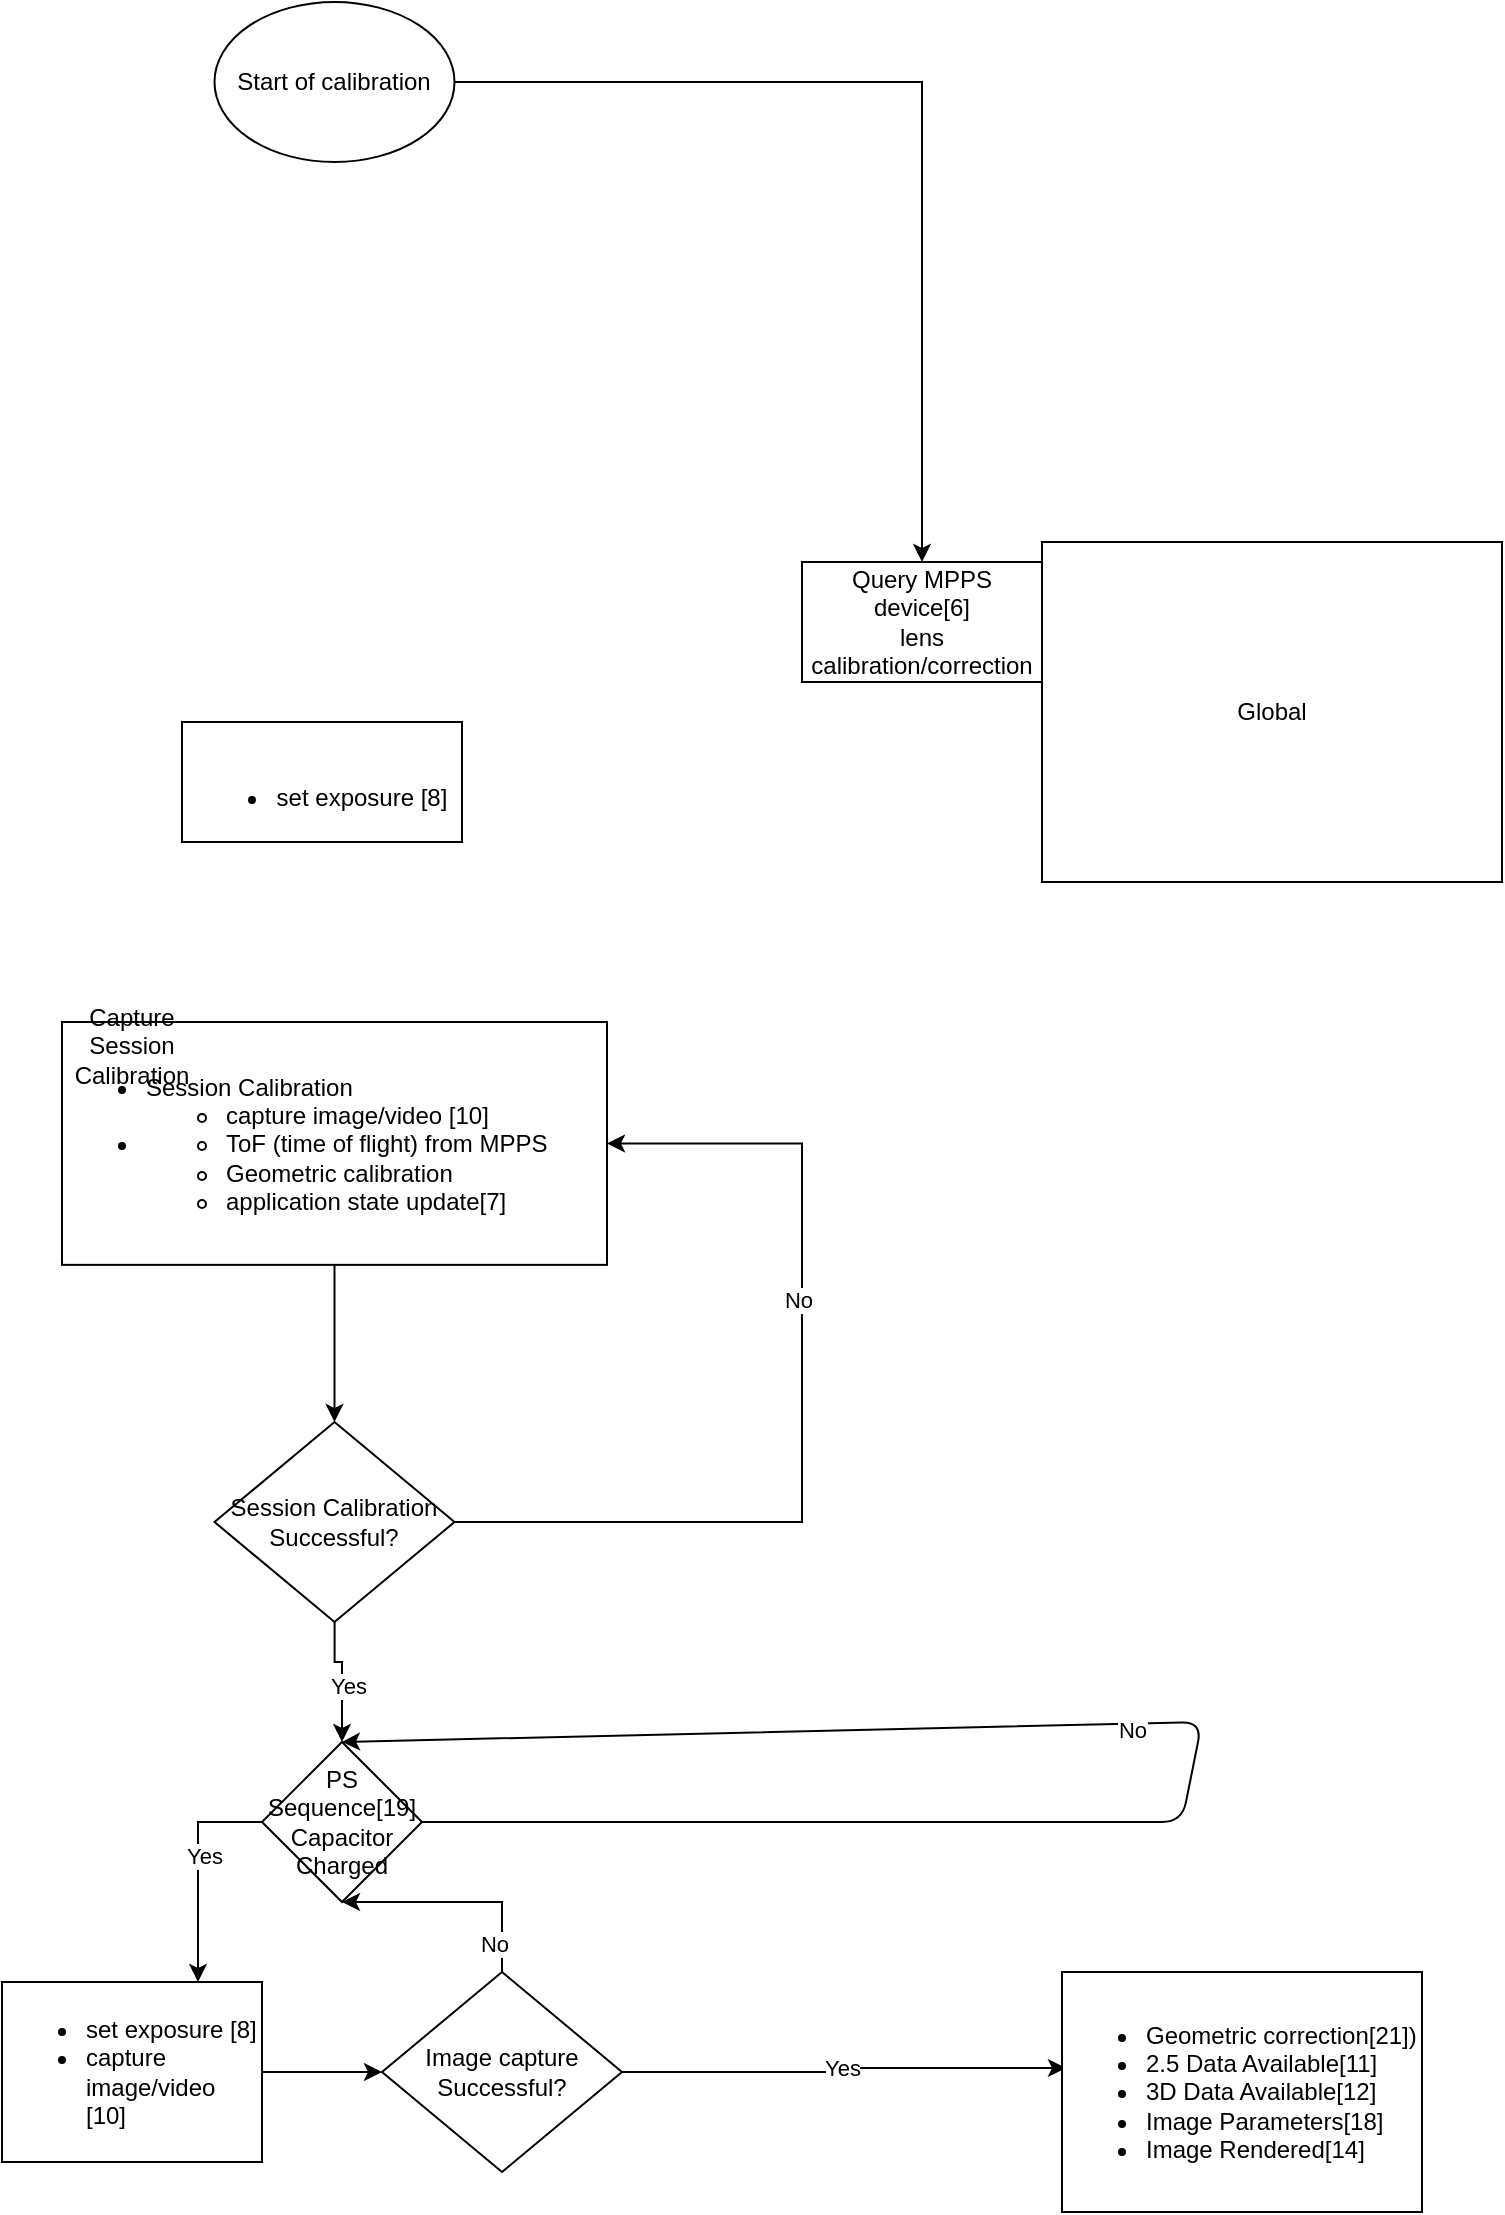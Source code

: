 <mxfile type="device" version="14.2.7"><diagram id="kpHh2OIZ8mG39EKhnk14" name="Page-1"><mxGraphModel grid="1" shadow="0" math="0" pageHeight="1100" pageWidth="850" pageScale="1" page="1" fold="1" arrows="1" connect="1" tooltips="1" guides="1" gridSize="10" dy="1888" dx="1422"><root><mxCell id="0" /><mxCell id="1" parent="0" /><mxCell id="j9jqRA6r4eVJQh8rrNAO-1" parent="1" edge="1" target="j9jqRA6r4eVJQh8rrNAO-6" source="j9jqRA6r4eVJQh8rrNAO-8" style="edgeStyle=orthogonalEdgeStyle;rounded=0;orthogonalLoop=1;jettySize=auto;html=1;entryX=0.5;entryY=0;entryDx=0;entryDy=0;"><mxGeometry as="geometry" relative="1"><mxPoint as="targetPoint" y="410" x="170" /></mxGeometry></mxCell><mxCell id="j9jqRA6r4eVJQh8rrNAO-2" parent="1" edge="1" target="j9jqRA6r4eVJQh8rrNAO-8" source="j9jqRA6r4eVJQh8rrNAO-6" style="edgeStyle=orthogonalEdgeStyle;rounded=0;orthogonalLoop=1;jettySize=auto;html=1;entryX=1;entryY=0.5;entryDx=0;entryDy=0;exitX=1;exitY=0.5;exitDx=0;exitDy=0;"><mxGeometry as="geometry" relative="1"><Array as="points"><mxPoint y="260" x="450" /><mxPoint y="71" x="450" /></Array></mxGeometry></mxCell><mxCell id="j9jqRA6r4eVJQh8rrNAO-3" value="No" parent="j9jqRA6r4eVJQh8rrNAO-2" style="edgeLabel;html=1;align=center;verticalAlign=middle;resizable=0;points=[];" connectable="0" vertex="1"><mxGeometry as="geometry" relative="1" y="2" x="0.237"><mxPoint as="offset" /></mxGeometry></mxCell><mxCell id="j9jqRA6r4eVJQh8rrNAO-4" parent="1" edge="1" target="eZWw6NfoZHOCG3L8P5hK-1" source="j9jqRA6r4eVJQh8rrNAO-6" style="edgeStyle=orthogonalEdgeStyle;rounded=0;orthogonalLoop=1;jettySize=auto;html=1;entryX=0.5;entryY=0;entryDx=0;entryDy=0;"><mxGeometry as="geometry" relative="1"><Array as="points"><mxPoint y="330" x="216" /><mxPoint y="330" x="220" /></Array><mxPoint as="targetPoint" y="370" x="440" /></mxGeometry></mxCell><mxCell id="j9jqRA6r4eVJQh8rrNAO-5" value="Yes" parent="j9jqRA6r4eVJQh8rrNAO-4" style="edgeLabel;html=1;align=center;verticalAlign=middle;resizable=0;points=[];" connectable="0" vertex="1"><mxGeometry as="geometry" relative="1" y="3" x="0.117"><mxPoint as="offset" /></mxGeometry></mxCell><mxCell id="j9jqRA6r4eVJQh8rrNAO-6" value="Session Calibration Successful?" parent="1" style="rhombus;whiteSpace=wrap;html=1;" vertex="1"><mxGeometry as="geometry" y="210" x="156.25" height="100" width="120" /></mxCell><mxCell id="j9jqRA6r4eVJQh8rrNAO-7" value="" parent="1" style="group" connectable="0" vertex="1"><mxGeometry as="geometry" y="10" x="80" height="170" width="272.5" /></mxCell><mxCell id="j9jqRA6r4eVJQh8rrNAO-8" value="&lt;ul&gt;&lt;li&gt;Session Calibration&lt;ul&gt;&lt;li&gt;capture image/video [10]&lt;/li&gt;&lt;/ul&gt;&lt;/li&gt;&lt;li&gt;&lt;ul&gt;&lt;li&gt;ToF (time of flight) from MPPS&lt;br&gt;&lt;/li&gt;&lt;li&gt;Geometric calibration&lt;/li&gt;&lt;li&gt;application state update[7]&lt;/li&gt;&lt;/ul&gt;&lt;/li&gt;&lt;/ul&gt;" parent="j9jqRA6r4eVJQh8rrNAO-7" style="rounded=0;whiteSpace=wrap;html=1;align=left;" vertex="1"><mxGeometry as="geometry" height="121.429" width="272.5" /></mxCell><mxCell id="j9jqRA6r4eVJQh8rrNAO-9" value="Capture Session Calibration" parent="j9jqRA6r4eVJQh8rrNAO-7" style="text;html=1;strokeColor=none;fillColor=none;align=center;verticalAlign=middle;whiteSpace=wrap;rounded=0;" vertex="1"><mxGeometry as="geometry" x="15.139" height="24.286" width="40.366" /></mxCell><mxCell id="j9jqRA6r4eVJQh8rrNAO-10" parent="1" edge="1" target="eZWw6NfoZHOCG3L8P5hK-1" source="j9jqRA6r4eVJQh8rrNAO-13" style="edgeStyle=orthogonalEdgeStyle;rounded=0;orthogonalLoop=1;jettySize=auto;html=1;entryX=0.5;entryY=1;entryDx=0;entryDy=0;exitX=0.5;exitY=0;exitDx=0;exitDy=0;"><mxGeometry as="geometry" relative="1"><Array as="points"><mxPoint y="450" x="300" /></Array><mxPoint as="targetPoint" y="150" x="590" /></mxGeometry></mxCell><mxCell id="j9jqRA6r4eVJQh8rrNAO-11" value="No" parent="j9jqRA6r4eVJQh8rrNAO-10" style="edgeLabel;html=1;align=center;verticalAlign=middle;resizable=0;points=[];" connectable="0" vertex="1"><mxGeometry as="geometry" relative="1" y="4" x="-0.752"><mxPoint as="offset" /></mxGeometry></mxCell><mxCell id="j9jqRA6r4eVJQh8rrNAO-12" value="Yes" parent="1" edge="1" target="j9jqRA6r4eVJQh8rrNAO-14" source="j9jqRA6r4eVJQh8rrNAO-13" style="edgeStyle=orthogonalEdgeStyle;rounded=0;orthogonalLoop=1;jettySize=auto;html=1;entryX=0.011;entryY=0.4;entryDx=0;entryDy=0;entryPerimeter=0;"><mxGeometry as="geometry" relative="1" /></mxCell><mxCell id="j9jqRA6r4eVJQh8rrNAO-13" value="Image capture Successful?" parent="1" style="rhombus;whiteSpace=wrap;html=1;" vertex="1"><mxGeometry as="geometry" y="485" x="240" height="100" width="120" /></mxCell><mxCell id="j9jqRA6r4eVJQh8rrNAO-14" value="&lt;ul&gt;&lt;li&gt;Geometric correction[21])&lt;/li&gt;&lt;li&gt;2.5 Data Available[11]&lt;/li&gt;&lt;li&gt;3D Data Available[12]&lt;/li&gt;&lt;li&gt;Image Parameters[18]&lt;/li&gt;&lt;li&gt;Image Rendered[14]&lt;/li&gt;&lt;/ul&gt;" parent="1" style="rounded=0;whiteSpace=wrap;html=1;align=left;" vertex="1"><mxGeometry as="geometry" y="485" x="580" height="120" width="180" /></mxCell><mxCell id="j9jqRA6r4eVJQh8rrNAO-15" parent="1" edge="1" target="j9jqRA6r4eVJQh8rrNAO-13" source="j9jqRA6r4eVJQh8rrNAO-16" style="edgeStyle=orthogonalEdgeStyle;rounded=0;orthogonalLoop=1;jettySize=auto;html=1;entryX=0;entryY=0.5;entryDx=0;entryDy=0;"><mxGeometry as="geometry" relative="1" /></mxCell><mxCell id="j9jqRA6r4eVJQh8rrNAO-16" value="&lt;ul&gt;&lt;li&gt;set exposure [8]&lt;/li&gt;&lt;li&gt;capture image/video [10]&lt;/li&gt;&lt;/ul&gt;" parent="1" style="rounded=0;whiteSpace=wrap;html=1;align=left;" vertex="1"><mxGeometry as="geometry" y="490" x="50" height="90" width="130" /></mxCell><mxCell id="j9jqRA6r4eVJQh8rrNAO-17" parent="1" edge="1" target="j9jqRA6r4eVJQh8rrNAO-16" source="eZWw6NfoZHOCG3L8P5hK-1" style="edgeStyle=orthogonalEdgeStyle;rounded=0;orthogonalLoop=1;jettySize=auto;html=1;exitX=0;exitY=0.5;exitDx=0;exitDy=0;"><mxGeometry as="geometry" relative="1"><Array as="points"><mxPoint y="410" x="148" /></Array><mxPoint as="sourcePoint" y="90" x="590" /></mxGeometry></mxCell><mxCell id="eZWw6NfoZHOCG3L8P5hK-2" value="Yes" parent="j9jqRA6r4eVJQh8rrNAO-17" style="edgeLabel;html=1;align=center;verticalAlign=middle;resizable=0;points=[];" connectable="0" vertex="1"><mxGeometry as="geometry" relative="1" y="3" x="-0.124"><mxPoint as="offset" /></mxGeometry></mxCell><mxCell id="j9jqRA6r4eVJQh8rrNAO-20" parent="1" edge="1" target="j9jqRA6r4eVJQh8rrNAO-21" source="j9jqRA6r4eVJQh8rrNAO-19" style="edgeStyle=orthogonalEdgeStyle;rounded=0;orthogonalLoop=1;jettySize=auto;html=1;entryX=0.5;entryY=0;entryDx=0;entryDy=0;"><mxGeometry as="geometry" relative="1" /></mxCell><mxCell id="j9jqRA6r4eVJQh8rrNAO-19" value="Start of calibration" parent="1" style="ellipse;whiteSpace=wrap;html=1;" vertex="1"><mxGeometry as="geometry" y="-500" x="156.25" height="80" width="120" /></mxCell><mxCell id="j9jqRA6r4eVJQh8rrNAO-21" value="Query MPPS device[6]&lt;br&gt;lens calibration/correction" parent="1" style="rounded=0;whiteSpace=wrap;html=1;" vertex="1"><mxGeometry as="geometry" y="-220" x="450" height="60" width="120" /></mxCell><mxCell id="j9jqRA6r4eVJQh8rrNAO-22" value="Global" parent="1" style="rounded=0;whiteSpace=wrap;html=1;" vertex="1"><mxGeometry as="geometry" y="-230" x="570" height="170" width="230" /></mxCell><mxCell id="eZWw6NfoZHOCG3L8P5hK-1" value="&lt;span style=&quot;font: 400 12px / 14.4px &amp;#34;helvetica&amp;#34; ; text-align: center ; color: rgb(0 , 0 , 0) ; text-transform: none ; text-indent: 0px ; letter-spacing: normal ; text-decoration: none ; word-spacing: 0px ; display: inline ; word-wrap: normal ; float: none ; background-color: transparent&quot;&gt;PS Sequence[19]&lt;/span&gt;&lt;br style=&quot;background: none ; margin: 0px ; padding: 0px ; border: 0px rgb(0 , 0 , 0) ; text-align: center ; color: rgb(0 , 0 , 0) ; text-transform: none ; text-indent: 0px ; letter-spacing: normal ; overflow: visible ; font-family: &amp;#34;helvetica&amp;#34; ; font-size: 12px ; font-style: normal ; font-variant: normal ; font-weight: 400 ; text-decoration: none ; word-spacing: 0px ; display: inline ; position: static ; word-wrap: normal ; min-width: 0px&quot;&gt;&lt;span style=&quot;font: 400 12px / 14.4px &amp;#34;helvetica&amp;#34; ; text-align: center ; color: rgb(0 , 0 , 0) ; text-transform: none ; text-indent: 0px ; letter-spacing: normal ; text-decoration: none ; word-spacing: 0px ; display: inline ; word-wrap: normal ; float: none ; background-color: transparent&quot;&gt;Capacitor Charged&lt;/span&gt;" parent="1" style="rhombus;whiteSpace=wrap;html=1;" vertex="1"><mxGeometry as="geometry" y="370" x="180" height="80" width="80" /></mxCell><mxCell id="eZWw6NfoZHOCG3L8P5hK-5" value="" parent="1" edge="1" target="eZWw6NfoZHOCG3L8P5hK-1" source="eZWw6NfoZHOCG3L8P5hK-1" style="endArrow=classic;html=1;exitX=1;exitY=0.5;exitDx=0;exitDy=0;entryX=0.5;entryY=0;entryDx=0;entryDy=0;"><mxGeometry as="geometry" relative="1" height="50" width="50"><mxPoint as="sourcePoint" y="60" x="600" /><mxPoint as="targetPoint" y="10" x="650" /><Array as="points"><mxPoint y="410" x="640" /><mxPoint y="360" x="650" /></Array></mxGeometry></mxCell><mxCell id="eZWw6NfoZHOCG3L8P5hK-6" value="No" parent="eZWw6NfoZHOCG3L8P5hK-5" style="edgeLabel;html=1;align=center;verticalAlign=middle;resizable=0;points=[];" connectable="0" vertex="1"><mxGeometry as="geometry" relative="1" y="3" x="0.083"><mxPoint as="offset" /></mxGeometry></mxCell><mxCell id="eZWw6NfoZHOCG3L8P5hK-7" value="&lt;br style=&quot;background: none ; margin: 0px ; padding: 0px ; border: 0px rgb(0 , 0 , 0) ; text-align: left ; color: rgb(0 , 0 , 0) ; text-transform: none ; text-indent: 0px ; letter-spacing: normal ; overflow: visible ; font-family: &amp;#34;helvetica&amp;#34; ; font-size: 12px ; font-style: normal ; font-variant: normal ; font-weight: 400 ; text-decoration: none ; word-spacing: 0px ; display: inline ; position: static ; word-wrap: normal ; min-width: 0px&quot;&gt;&lt;ul style=&quot;background: none ; margin: 0px ; padding: 0px 0px 0px 40px ; border: 0px rgb(0 , 0 , 0) ; text-align: left ; color: rgb(0 , 0 , 0) ; text-transform: none ; text-indent: 0px ; letter-spacing: normal ; overflow: visible ; font-family: &amp;#34;helvetica&amp;#34; ; font-size: 12px ; font-style: normal ; font-variant: normal ; font-weight: 400 ; text-decoration: none ; word-spacing: 0px ; display: block ; position: static ; word-wrap: normal ; min-width: 0px&quot;&gt;&lt;li style=&quot;background-attachment: scroll ; background-color: transparent ; background-image: none ; background-repeat: repeat ; background-size: auto ; border-bottom-color: rgb(0 , 0 , 0) ; border-bottom-style: none ; border-bottom-width: 0px ; border-left-color: rgb(0 , 0 , 0) ; border-left-style: none ; border-left-width: 0px ; border-right-color: rgb(0 , 0 , 0) ; border-right-style: none ; border-right-width: 0px ; border-top-color: rgb(0 , 0 , 0) ; border-top-style: none ; border-top-width: 0px ; display: list-item ; margin-bottom: 0px ; margin-left: 0px ; margin-right: 0px ; margin-top: 0px ; min-width: 0px ; overflow: visible ; padding-bottom: 0px ; padding-left: 0px ; padding-right: 0px ; padding-top: 0px ; position: static ; word-wrap: normal&quot;&gt;set exposure [8]&lt;/li&gt;&lt;/ul&gt;" parent="1" style="rounded=0;whiteSpace=wrap;html=1;" vertex="1"><mxGeometry as="geometry" y="-140" x="140" height="60" width="140" /></mxCell></root></mxGraphModel></diagram></mxfile>